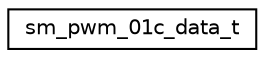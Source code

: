 digraph "Graphical Class Hierarchy"
{
 // LATEX_PDF_SIZE
  edge [fontname="Helvetica",fontsize="10",labelfontname="Helvetica",labelfontsize="10"];
  node [fontname="Helvetica",fontsize="10",shape=record];
  rankdir="LR";
  Node0 [label="sm_pwm_01c_data_t",height=0.2,width=0.4,color="black", fillcolor="white", style="filled",URL="$structsm__pwm__01c__data__t.html",tooltip="LPO and concentration (ug/m3) values for small and large particles."];
}

